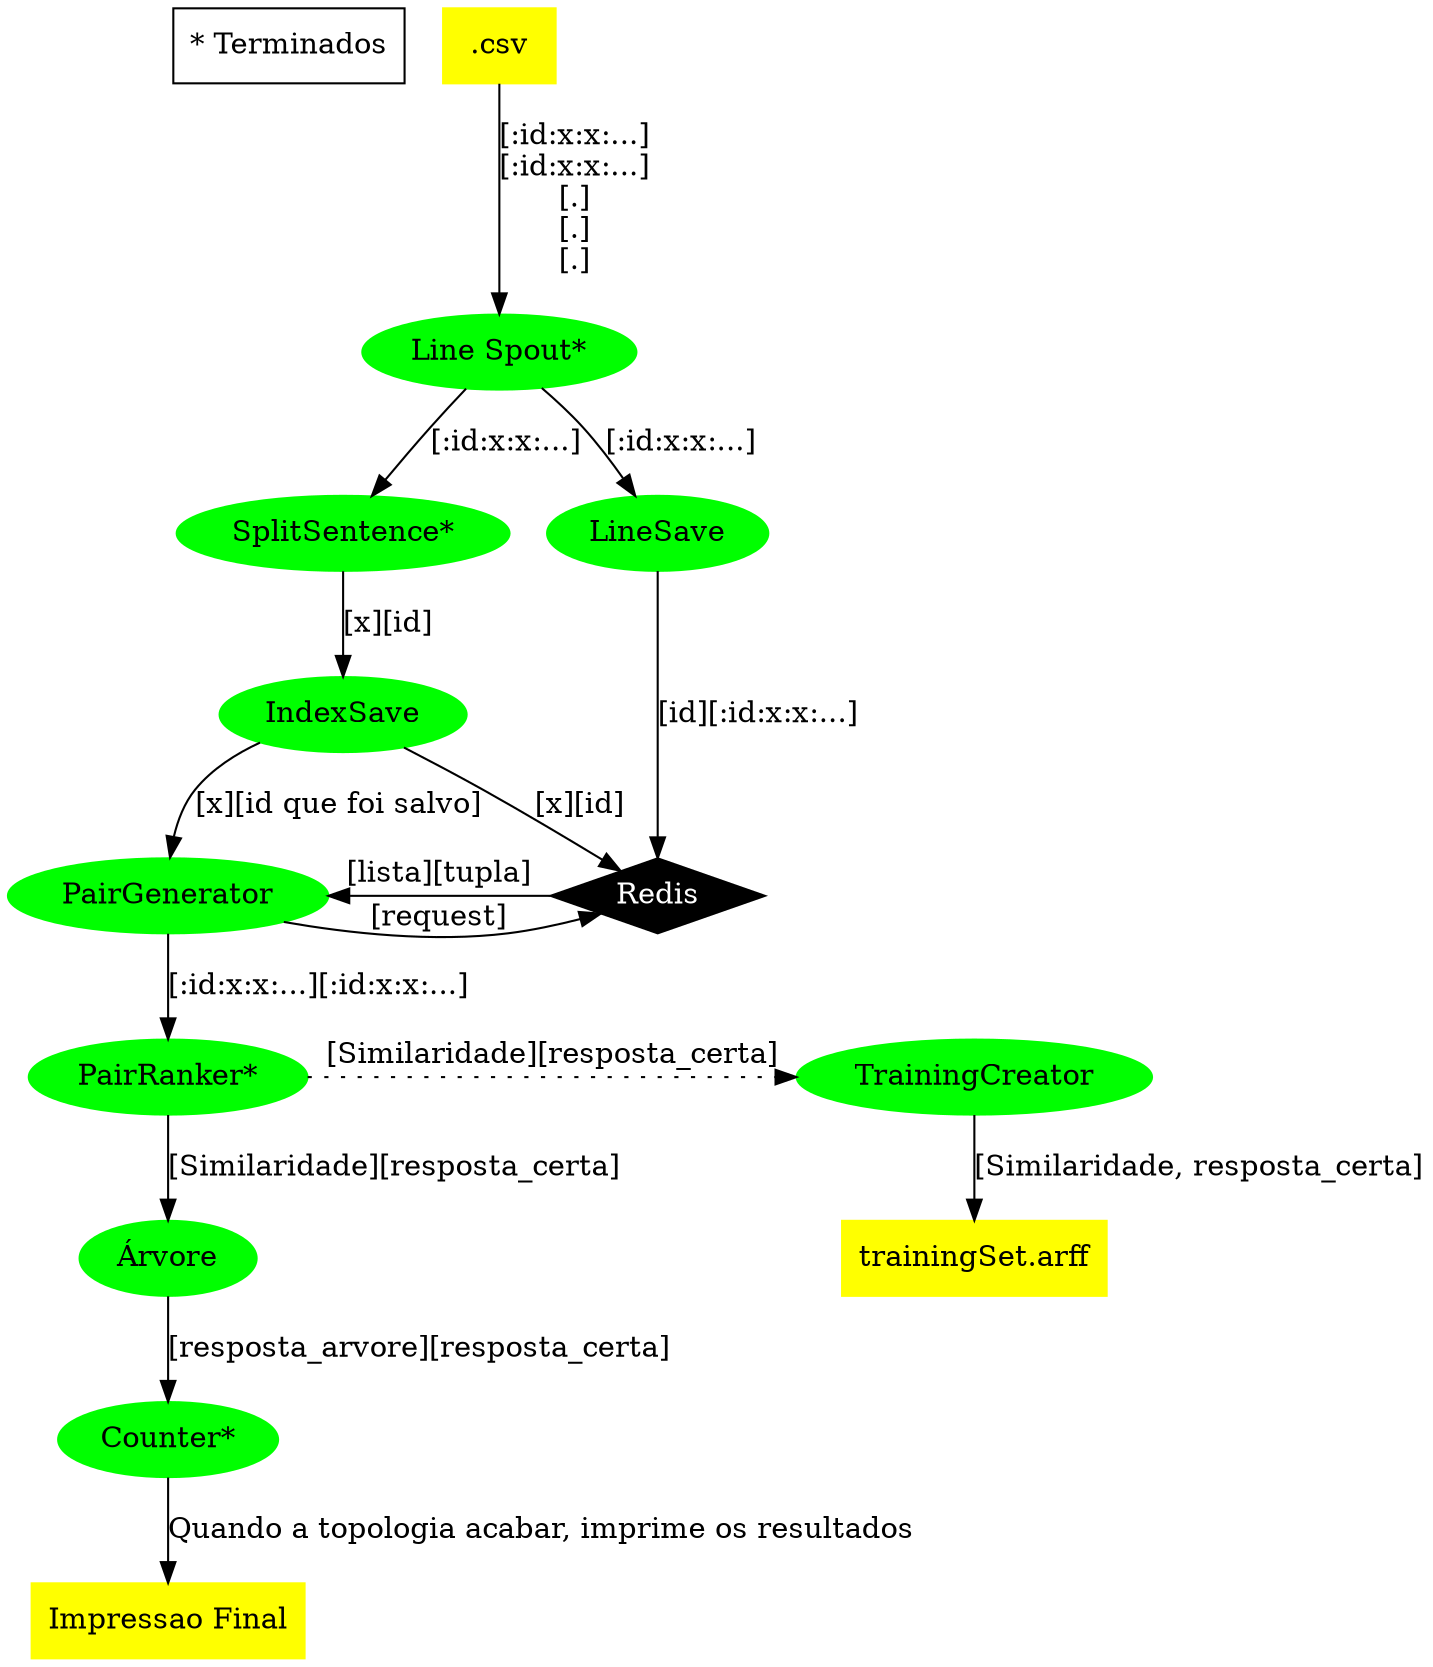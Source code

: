 digraph projeto_topology {
    node [style="filled"]
    comments [shape="box" fillcolor="white" label="* Terminados"]

    //files
    {
        node [shape="box" color="yellow"]
        csv [label=".csv"]
        impressaofinal [label="Impressao Final"]
        trainingset [label="trainingSet.arff"]
    }
    //spouts and bolts
    {
        node [shape="ellipse" color="green"]
        linespout [label="Line Spout*", comment="teste"]
        splitsentence [label="SplitSentence*"]
        linesave [label="LineSave"]
        indexsave [label="IndexSave"]
        pairranker [label="PairRanker*"]
        pairgenerator [label="PairGenerator"]
        arvore [label="Árvore"]
        counter [label="Counter*"]
        trainingcreator [label="TrainingCreator"]
    }
    //programas
    {
        node [shape="trapezium" color="orange"]
    }

    //outros
    {
        node [shape="diamond" color="black" fontcolor="white"]
        redis [label="Redis"]
    }

    //ligações
    {
        csv -> linespout [label="[:id:x:x:...]\n[:id:x:x:...]\n[.]\n[.]\n[.]"]
        linespout -> splitsentence [label="[:id:x:x:...]"]
        linespout -> linesave [label="[:id:x:x:...]"]
        linesave -> redis [label="[id][:id:x:x:...]"]
        splitsentence -> indexsave [label="[x][id]"]
        indexsave -> redis[label="[x][id]"]
        indexsave -> pairgenerator [label="[x][id que foi salvo]"]
        pairgenerator -> redis [label="[request]"]
        redis -> pairgenerator [label="[lista][tupla]"]
        pairgenerator -> pairranker [label="[:id:x:x:...][:id:x:x:...]"]
        pairranker -> arvore [label="[Similaridade][resposta_certa]"]
        pairranker -> trainingcreator [label="[Similaridade][resposta_certa]" style="dotted"]
        trainingcreator -> trainingset [label="[Similaridade, resposta_certa]"]
        arvore -> counter [label="[resposta_arvore][resposta_certa]"]
        counter -> impressaofinal [label="Quando a topologia acabar, imprime os resultados"]

    }

    //ranks (posições)
    {
        {rank=same; splitsentence linesave}
        {rank=same; pairgenerator redis}
        {rank=same; pairranker trainingcreator}


    }
}
